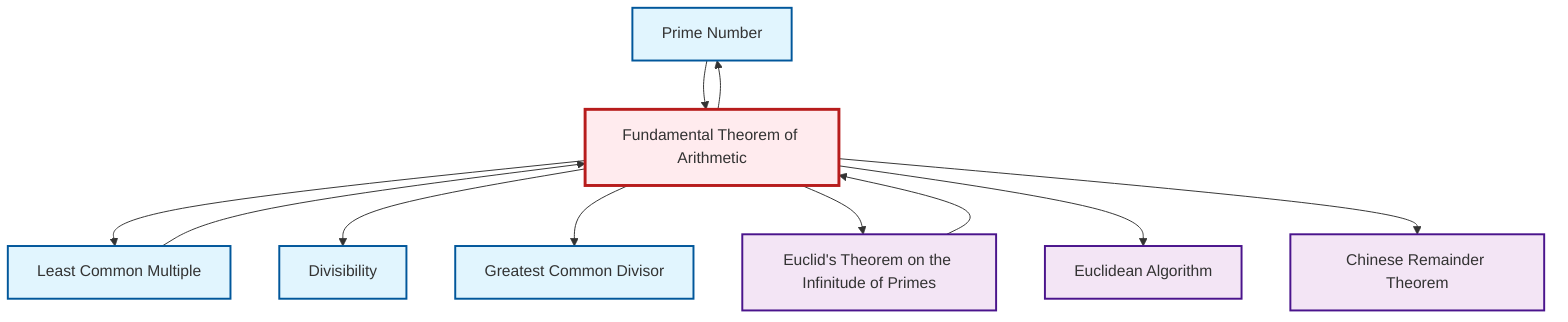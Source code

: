 graph TD
    classDef definition fill:#e1f5fe,stroke:#01579b,stroke-width:2px
    classDef theorem fill:#f3e5f5,stroke:#4a148c,stroke-width:2px
    classDef axiom fill:#fff3e0,stroke:#e65100,stroke-width:2px
    classDef example fill:#e8f5e9,stroke:#1b5e20,stroke-width:2px
    classDef current fill:#ffebee,stroke:#b71c1c,stroke-width:3px
    def-gcd["Greatest Common Divisor"]:::definition
    def-prime["Prime Number"]:::definition
    thm-euclid-infinitude-primes["Euclid's Theorem on the Infinitude of Primes"]:::theorem
    thm-euclidean-algorithm["Euclidean Algorithm"]:::theorem
    def-lcm["Least Common Multiple"]:::definition
    def-divisibility["Divisibility"]:::definition
    thm-chinese-remainder["Chinese Remainder Theorem"]:::theorem
    thm-fundamental-arithmetic["Fundamental Theorem of Arithmetic"]:::theorem
    thm-fundamental-arithmetic --> def-prime
    thm-euclid-infinitude-primes --> thm-fundamental-arithmetic
    thm-fundamental-arithmetic --> def-lcm
    def-lcm --> thm-fundamental-arithmetic
    thm-fundamental-arithmetic --> def-divisibility
    thm-fundamental-arithmetic --> def-gcd
    def-prime --> thm-fundamental-arithmetic
    thm-fundamental-arithmetic --> thm-euclid-infinitude-primes
    thm-fundamental-arithmetic --> thm-euclidean-algorithm
    thm-fundamental-arithmetic --> thm-chinese-remainder
    class thm-fundamental-arithmetic current